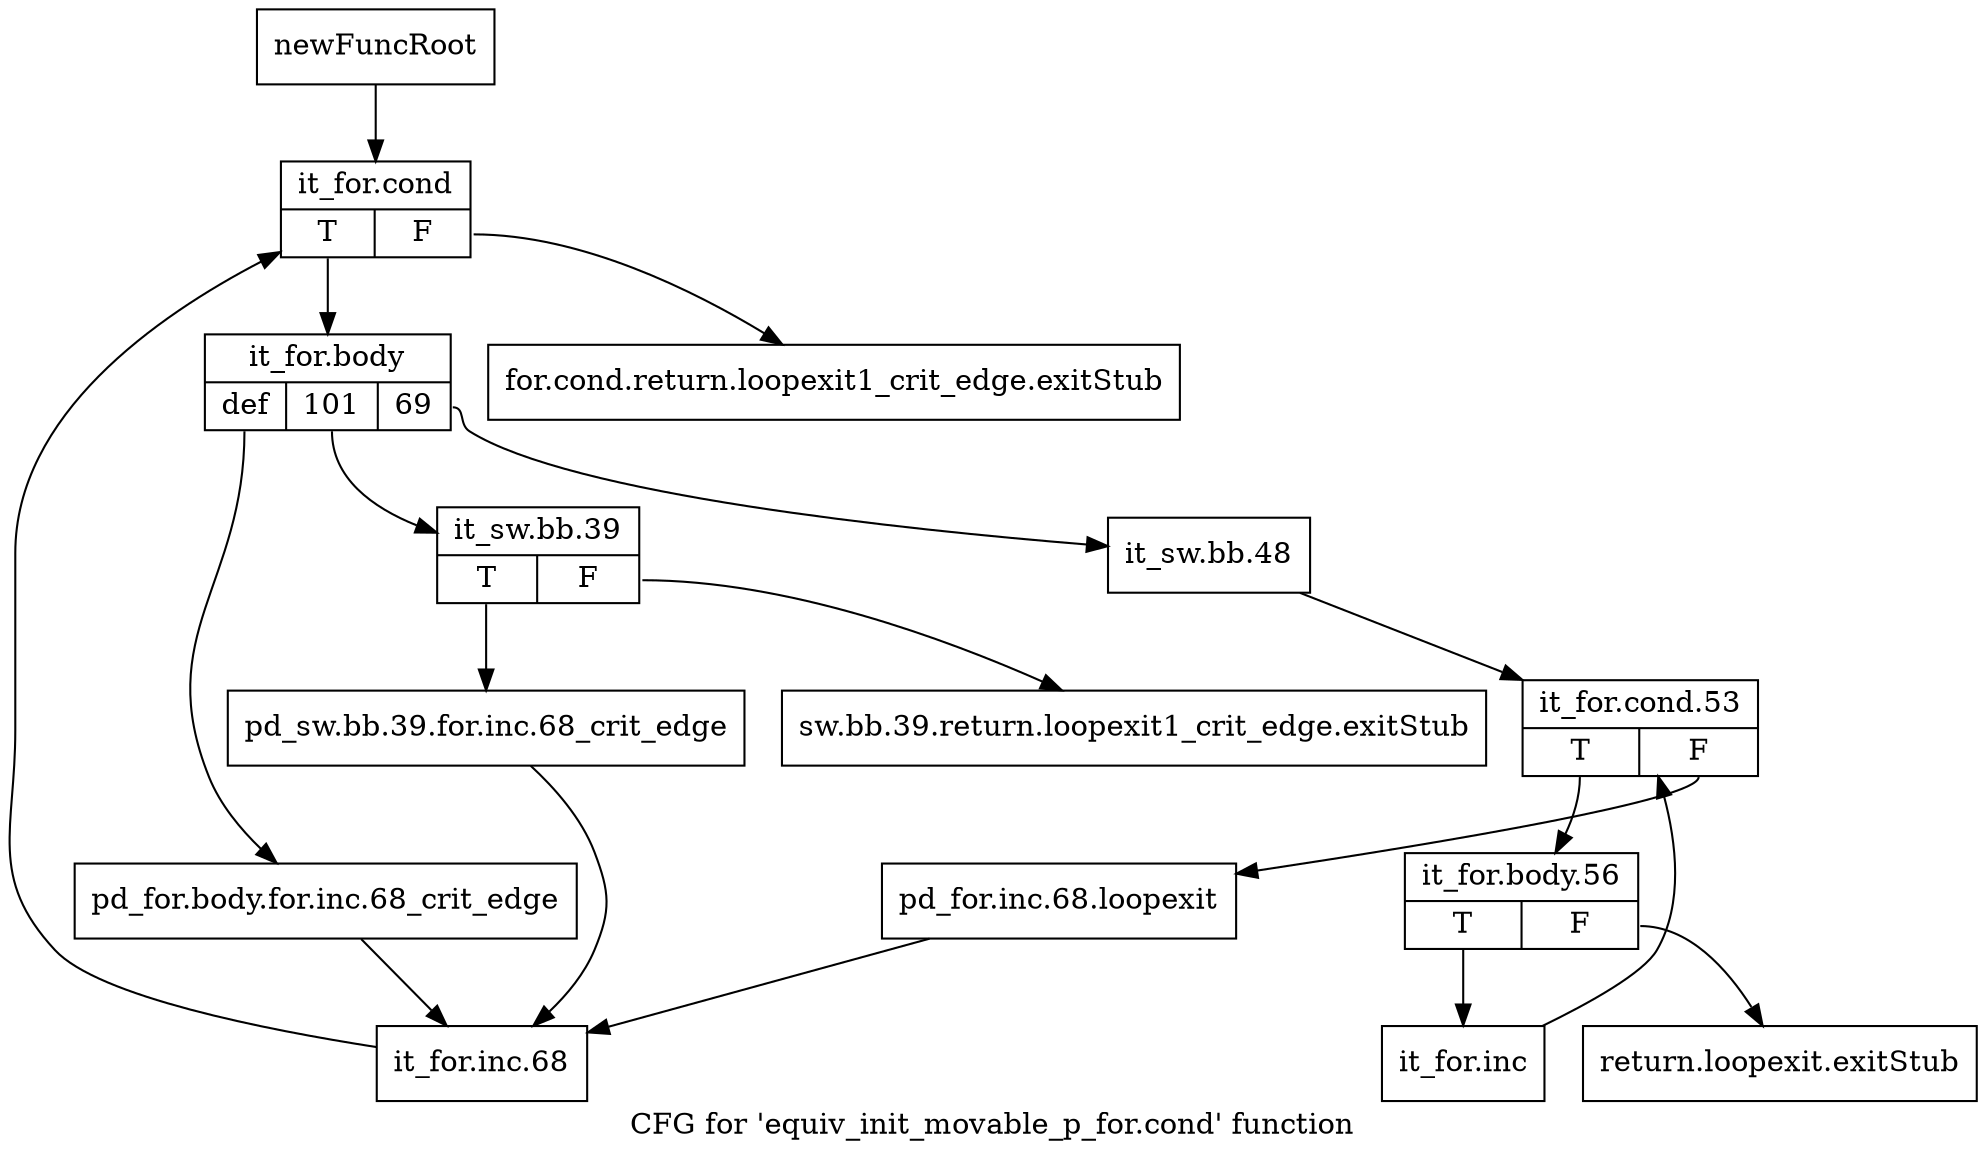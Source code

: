 digraph "CFG for 'equiv_init_movable_p_for.cond' function" {
	label="CFG for 'equiv_init_movable_p_for.cond' function";

	Node0xb484f40 [shape=record,label="{newFuncRoot}"];
	Node0xb484f40 -> Node0xb485080;
	Node0xb484f90 [shape=record,label="{for.cond.return.loopexit1_crit_edge.exitStub}"];
	Node0xb484fe0 [shape=record,label="{return.loopexit.exitStub}"];
	Node0xb485030 [shape=record,label="{sw.bb.39.return.loopexit1_crit_edge.exitStub}"];
	Node0xb485080 [shape=record,label="{it_for.cond|{<s0>T|<s1>F}}"];
	Node0xb485080:s0 -> Node0xb485980;
	Node0xb485080:s1 -> Node0xb484f90;
	Node0xb485980 [shape=record,label="{it_for.body|{<s0>def|<s1>101|<s2>69}}"];
	Node0xb485980:s0 -> Node0xb485c00;
	Node0xb485980:s1 -> Node0xb485b60;
	Node0xb485980:s2 -> Node0xb4859d0;
	Node0xb4859d0 [shape=record,label="{it_sw.bb.48}"];
	Node0xb4859d0 -> Node0xb485a20;
	Node0xb485a20 [shape=record,label="{it_for.cond.53|{<s0>T|<s1>F}}"];
	Node0xb485a20:s0 -> Node0xb485ac0;
	Node0xb485a20:s1 -> Node0xb485a70;
	Node0xb485a70 [shape=record,label="{pd_for.inc.68.loopexit}"];
	Node0xb485a70 -> Node0xb485c50;
	Node0xb485ac0 [shape=record,label="{it_for.body.56|{<s0>T|<s1>F}}"];
	Node0xb485ac0:s0 -> Node0xb485b10;
	Node0xb485ac0:s1 -> Node0xb484fe0;
	Node0xb485b10 [shape=record,label="{it_for.inc}"];
	Node0xb485b10 -> Node0xb485a20;
	Node0xb485b60 [shape=record,label="{it_sw.bb.39|{<s0>T|<s1>F}}"];
	Node0xb485b60:s0 -> Node0xb485bb0;
	Node0xb485b60:s1 -> Node0xb485030;
	Node0xb485bb0 [shape=record,label="{pd_sw.bb.39.for.inc.68_crit_edge}"];
	Node0xb485bb0 -> Node0xb485c50;
	Node0xb485c00 [shape=record,label="{pd_for.body.for.inc.68_crit_edge}"];
	Node0xb485c00 -> Node0xb485c50;
	Node0xb485c50 [shape=record,label="{it_for.inc.68}"];
	Node0xb485c50 -> Node0xb485080;
}
